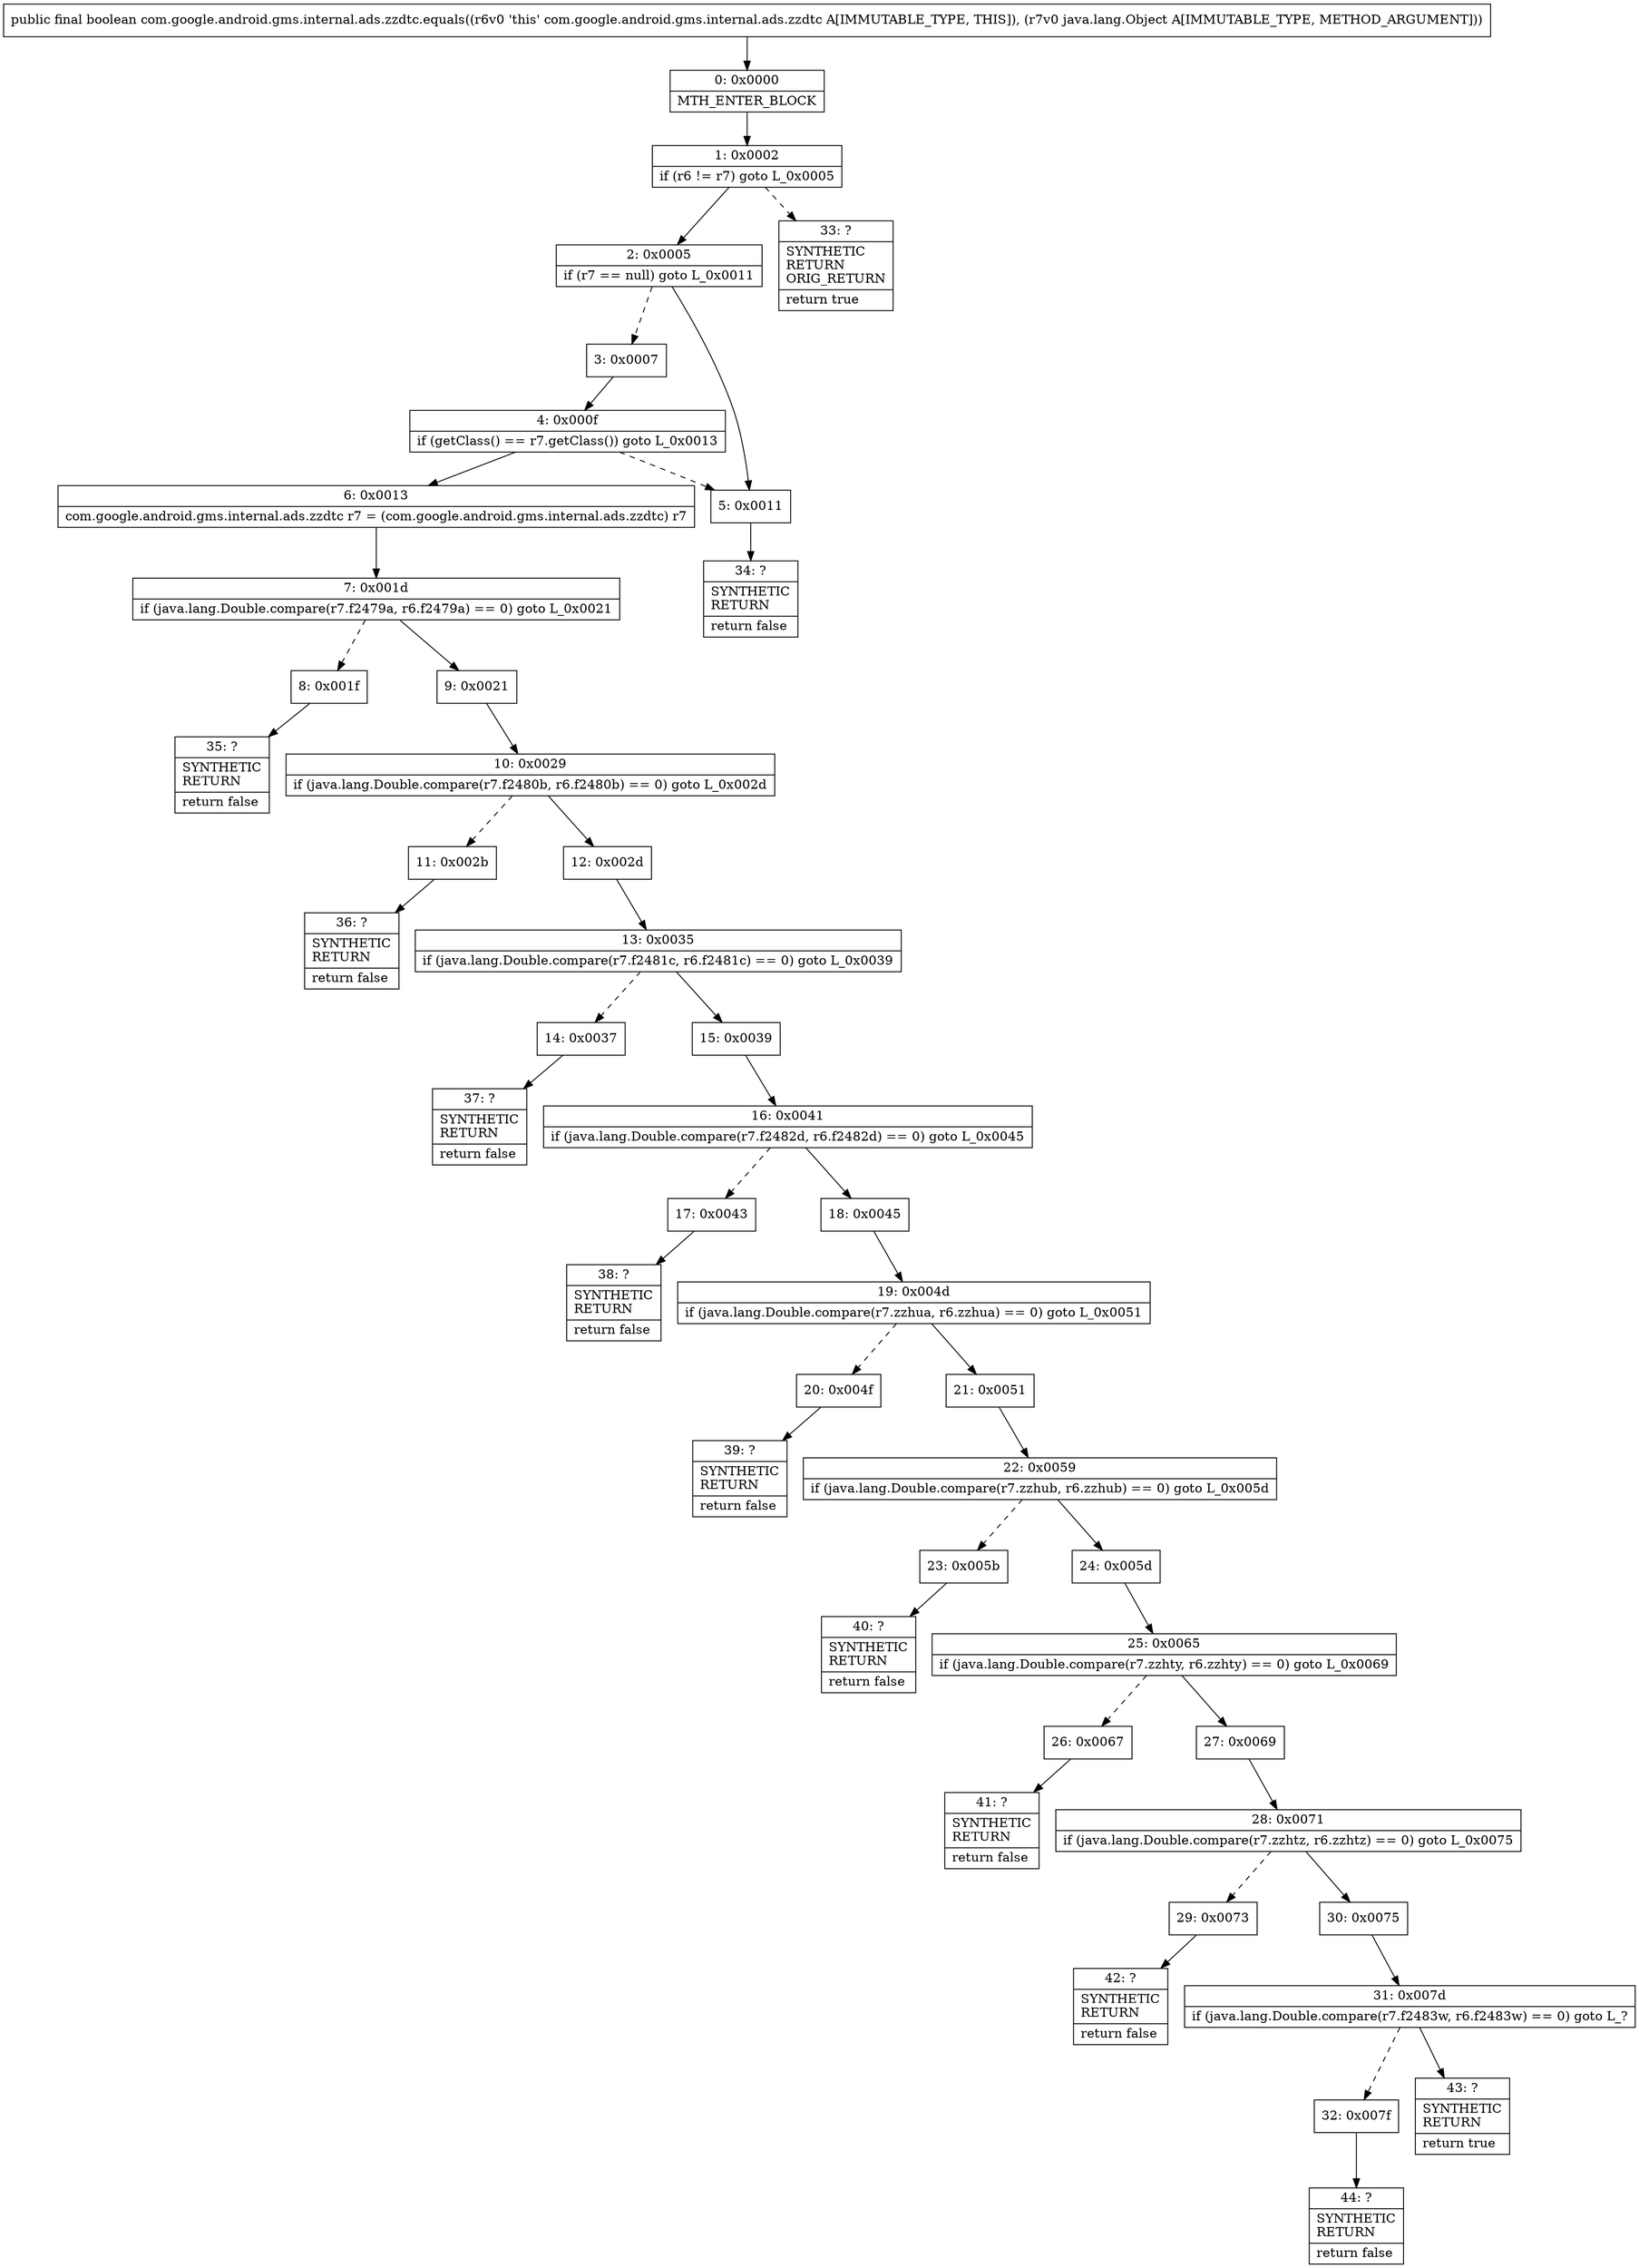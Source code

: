 digraph "CFG forcom.google.android.gms.internal.ads.zzdtc.equals(Ljava\/lang\/Object;)Z" {
Node_0 [shape=record,label="{0\:\ 0x0000|MTH_ENTER_BLOCK\l}"];
Node_1 [shape=record,label="{1\:\ 0x0002|if (r6 != r7) goto L_0x0005\l}"];
Node_2 [shape=record,label="{2\:\ 0x0005|if (r7 == null) goto L_0x0011\l}"];
Node_3 [shape=record,label="{3\:\ 0x0007}"];
Node_4 [shape=record,label="{4\:\ 0x000f|if (getClass() == r7.getClass()) goto L_0x0013\l}"];
Node_5 [shape=record,label="{5\:\ 0x0011}"];
Node_6 [shape=record,label="{6\:\ 0x0013|com.google.android.gms.internal.ads.zzdtc r7 = (com.google.android.gms.internal.ads.zzdtc) r7\l}"];
Node_7 [shape=record,label="{7\:\ 0x001d|if (java.lang.Double.compare(r7.f2479a, r6.f2479a) == 0) goto L_0x0021\l}"];
Node_8 [shape=record,label="{8\:\ 0x001f}"];
Node_9 [shape=record,label="{9\:\ 0x0021}"];
Node_10 [shape=record,label="{10\:\ 0x0029|if (java.lang.Double.compare(r7.f2480b, r6.f2480b) == 0) goto L_0x002d\l}"];
Node_11 [shape=record,label="{11\:\ 0x002b}"];
Node_12 [shape=record,label="{12\:\ 0x002d}"];
Node_13 [shape=record,label="{13\:\ 0x0035|if (java.lang.Double.compare(r7.f2481c, r6.f2481c) == 0) goto L_0x0039\l}"];
Node_14 [shape=record,label="{14\:\ 0x0037}"];
Node_15 [shape=record,label="{15\:\ 0x0039}"];
Node_16 [shape=record,label="{16\:\ 0x0041|if (java.lang.Double.compare(r7.f2482d, r6.f2482d) == 0) goto L_0x0045\l}"];
Node_17 [shape=record,label="{17\:\ 0x0043}"];
Node_18 [shape=record,label="{18\:\ 0x0045}"];
Node_19 [shape=record,label="{19\:\ 0x004d|if (java.lang.Double.compare(r7.zzhua, r6.zzhua) == 0) goto L_0x0051\l}"];
Node_20 [shape=record,label="{20\:\ 0x004f}"];
Node_21 [shape=record,label="{21\:\ 0x0051}"];
Node_22 [shape=record,label="{22\:\ 0x0059|if (java.lang.Double.compare(r7.zzhub, r6.zzhub) == 0) goto L_0x005d\l}"];
Node_23 [shape=record,label="{23\:\ 0x005b}"];
Node_24 [shape=record,label="{24\:\ 0x005d}"];
Node_25 [shape=record,label="{25\:\ 0x0065|if (java.lang.Double.compare(r7.zzhty, r6.zzhty) == 0) goto L_0x0069\l}"];
Node_26 [shape=record,label="{26\:\ 0x0067}"];
Node_27 [shape=record,label="{27\:\ 0x0069}"];
Node_28 [shape=record,label="{28\:\ 0x0071|if (java.lang.Double.compare(r7.zzhtz, r6.zzhtz) == 0) goto L_0x0075\l}"];
Node_29 [shape=record,label="{29\:\ 0x0073}"];
Node_30 [shape=record,label="{30\:\ 0x0075}"];
Node_31 [shape=record,label="{31\:\ 0x007d|if (java.lang.Double.compare(r7.f2483w, r6.f2483w) == 0) goto L_?\l}"];
Node_32 [shape=record,label="{32\:\ 0x007f}"];
Node_33 [shape=record,label="{33\:\ ?|SYNTHETIC\lRETURN\lORIG_RETURN\l|return true\l}"];
Node_34 [shape=record,label="{34\:\ ?|SYNTHETIC\lRETURN\l|return false\l}"];
Node_35 [shape=record,label="{35\:\ ?|SYNTHETIC\lRETURN\l|return false\l}"];
Node_36 [shape=record,label="{36\:\ ?|SYNTHETIC\lRETURN\l|return false\l}"];
Node_37 [shape=record,label="{37\:\ ?|SYNTHETIC\lRETURN\l|return false\l}"];
Node_38 [shape=record,label="{38\:\ ?|SYNTHETIC\lRETURN\l|return false\l}"];
Node_39 [shape=record,label="{39\:\ ?|SYNTHETIC\lRETURN\l|return false\l}"];
Node_40 [shape=record,label="{40\:\ ?|SYNTHETIC\lRETURN\l|return false\l}"];
Node_41 [shape=record,label="{41\:\ ?|SYNTHETIC\lRETURN\l|return false\l}"];
Node_42 [shape=record,label="{42\:\ ?|SYNTHETIC\lRETURN\l|return false\l}"];
Node_43 [shape=record,label="{43\:\ ?|SYNTHETIC\lRETURN\l|return true\l}"];
Node_44 [shape=record,label="{44\:\ ?|SYNTHETIC\lRETURN\l|return false\l}"];
MethodNode[shape=record,label="{public final boolean com.google.android.gms.internal.ads.zzdtc.equals((r6v0 'this' com.google.android.gms.internal.ads.zzdtc A[IMMUTABLE_TYPE, THIS]), (r7v0 java.lang.Object A[IMMUTABLE_TYPE, METHOD_ARGUMENT])) }"];
MethodNode -> Node_0;
Node_0 -> Node_1;
Node_1 -> Node_2;
Node_1 -> Node_33[style=dashed];
Node_2 -> Node_3[style=dashed];
Node_2 -> Node_5;
Node_3 -> Node_4;
Node_4 -> Node_5[style=dashed];
Node_4 -> Node_6;
Node_5 -> Node_34;
Node_6 -> Node_7;
Node_7 -> Node_8[style=dashed];
Node_7 -> Node_9;
Node_8 -> Node_35;
Node_9 -> Node_10;
Node_10 -> Node_11[style=dashed];
Node_10 -> Node_12;
Node_11 -> Node_36;
Node_12 -> Node_13;
Node_13 -> Node_14[style=dashed];
Node_13 -> Node_15;
Node_14 -> Node_37;
Node_15 -> Node_16;
Node_16 -> Node_17[style=dashed];
Node_16 -> Node_18;
Node_17 -> Node_38;
Node_18 -> Node_19;
Node_19 -> Node_20[style=dashed];
Node_19 -> Node_21;
Node_20 -> Node_39;
Node_21 -> Node_22;
Node_22 -> Node_23[style=dashed];
Node_22 -> Node_24;
Node_23 -> Node_40;
Node_24 -> Node_25;
Node_25 -> Node_26[style=dashed];
Node_25 -> Node_27;
Node_26 -> Node_41;
Node_27 -> Node_28;
Node_28 -> Node_29[style=dashed];
Node_28 -> Node_30;
Node_29 -> Node_42;
Node_30 -> Node_31;
Node_31 -> Node_32[style=dashed];
Node_31 -> Node_43;
Node_32 -> Node_44;
}

